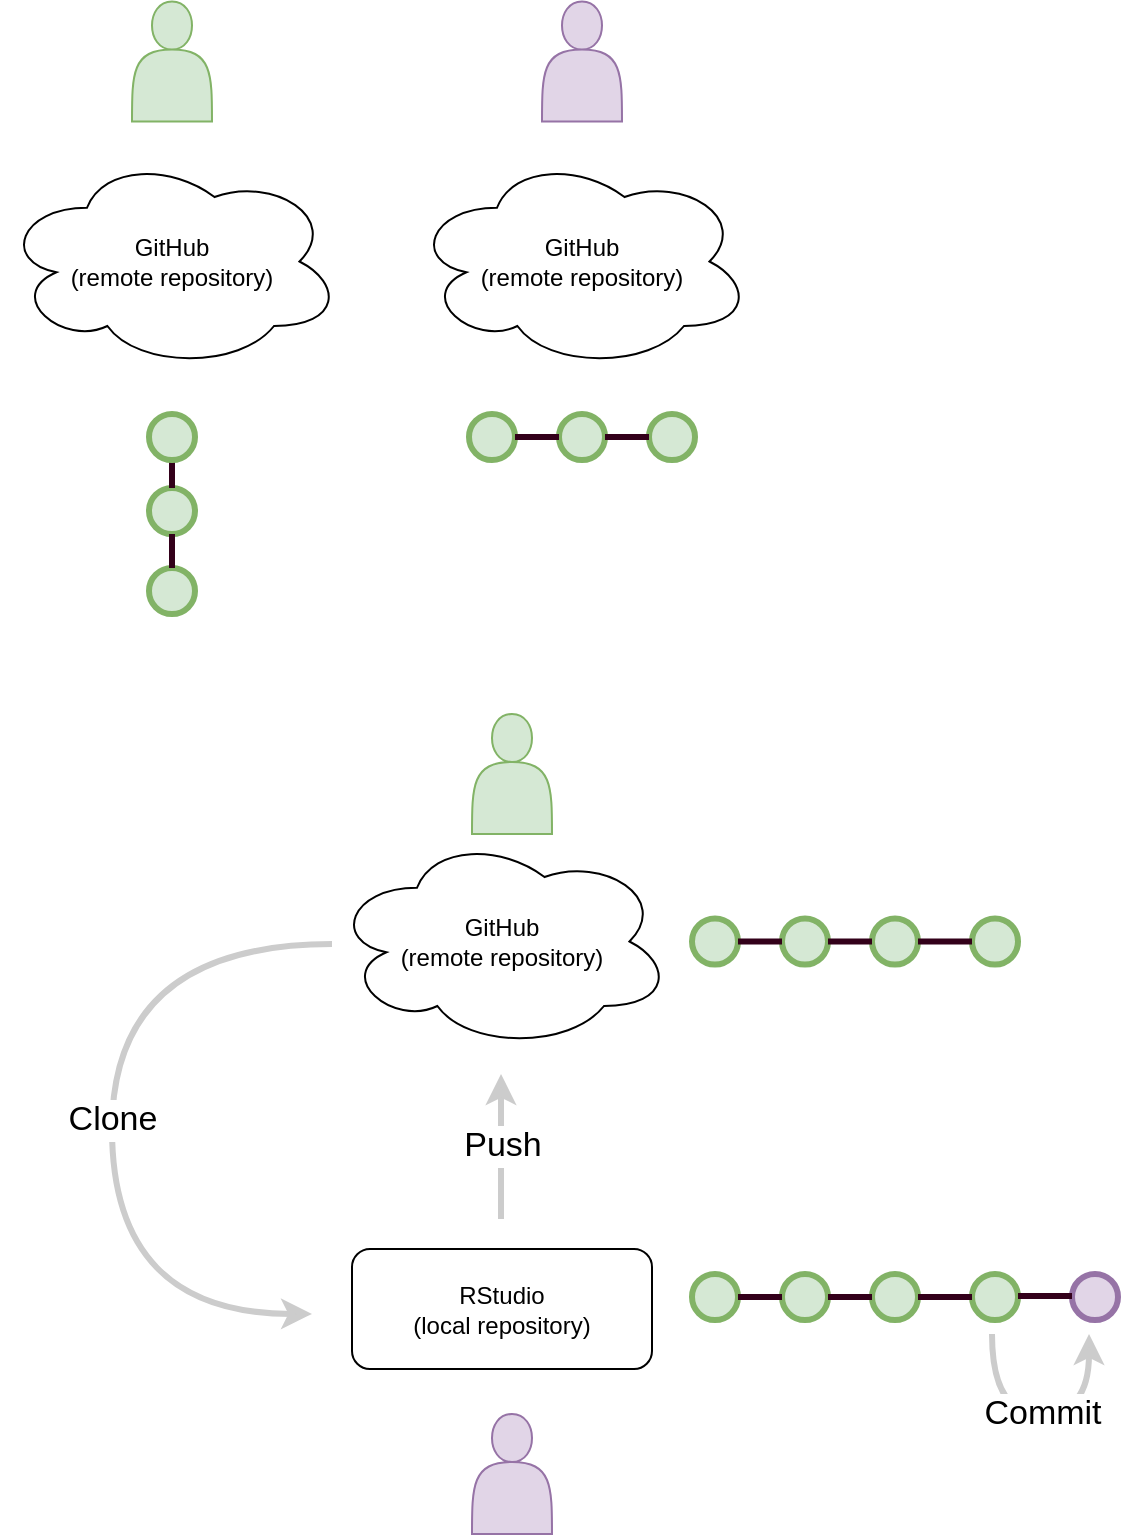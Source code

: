 <mxfile version="16.6.4" type="github">
  <diagram id="x7MlGXlHcSR0PO5Mygpb" name="Page-1">
    <mxGraphModel dx="1426" dy="792" grid="1" gridSize="10" guides="1" tooltips="1" connect="1" arrows="1" fold="1" page="1" pageScale="1" pageWidth="850" pageHeight="1100" math="0" shadow="0">
      <root>
        <mxCell id="0" />
        <mxCell id="1" parent="0" />
        <mxCell id="1jjd0BEGG7qsmMhBdb2S-7" value="" style="shape=actor;whiteSpace=wrap;html=1;fillColor=#d5e8d4;strokeColor=#82b366;" vertex="1" parent="1">
          <mxGeometry x="170" y="123.75" width="40" height="60" as="geometry" />
        </mxCell>
        <mxCell id="1jjd0BEGG7qsmMhBdb2S-9" value="&lt;div&gt;GitHub&lt;/div&gt;&lt;div&gt;(remote repository)&lt;/div&gt;" style="ellipse;shape=cloud;whiteSpace=wrap;html=1;" vertex="1" parent="1">
          <mxGeometry x="105" y="200" width="170" height="107.5" as="geometry" />
        </mxCell>
        <mxCell id="1jjd0BEGG7qsmMhBdb2S-22" value="" style="group" vertex="1" connectable="0" parent="1">
          <mxGeometry x="338.5" y="330" width="113" height="23" as="geometry" />
        </mxCell>
        <mxCell id="1jjd0BEGG7qsmMhBdb2S-23" value="" style="ellipse;whiteSpace=wrap;html=1;aspect=fixed;fillColor=#d5e8d4;strokeColor=#82b366;strokeWidth=3;" vertex="1" parent="1jjd0BEGG7qsmMhBdb2S-22">
          <mxGeometry width="23" height="23" as="geometry" />
        </mxCell>
        <mxCell id="1jjd0BEGG7qsmMhBdb2S-24" value="" style="ellipse;whiteSpace=wrap;html=1;aspect=fixed;fillColor=#d5e8d4;strokeColor=#82b366;strokeWidth=3;" vertex="1" parent="1jjd0BEGG7qsmMhBdb2S-22">
          <mxGeometry x="45" width="23" height="23" as="geometry" />
        </mxCell>
        <mxCell id="1jjd0BEGG7qsmMhBdb2S-25" value="" style="endArrow=none;html=1;rounded=0;fillColor=#d5e8d4;strokeColor=#33001A;strokeWidth=3;entryX=0;entryY=0.5;entryDx=0;entryDy=0;exitX=1;exitY=0.5;exitDx=0;exitDy=0;" edge="1" parent="1jjd0BEGG7qsmMhBdb2S-22" source="1jjd0BEGG7qsmMhBdb2S-23" target="1jjd0BEGG7qsmMhBdb2S-24">
          <mxGeometry width="50" height="50" relative="1" as="geometry">
            <mxPoint x="-81.88" y="10" as="sourcePoint" />
            <mxPoint x="48.12" as="targetPoint" />
          </mxGeometry>
        </mxCell>
        <mxCell id="1jjd0BEGG7qsmMhBdb2S-26" value="" style="ellipse;whiteSpace=wrap;html=1;aspect=fixed;fillColor=#d5e8d4;strokeColor=#82b366;strokeWidth=3;" vertex="1" parent="1jjd0BEGG7qsmMhBdb2S-22">
          <mxGeometry x="90" width="23" height="23" as="geometry" />
        </mxCell>
        <mxCell id="1jjd0BEGG7qsmMhBdb2S-27" value="" style="endArrow=none;html=1;rounded=0;fillColor=#d5e8d4;strokeColor=#33001A;strokeWidth=3;entryX=0;entryY=0.5;entryDx=0;entryDy=0;exitX=1;exitY=0.5;exitDx=0;exitDy=0;" edge="1" parent="1jjd0BEGG7qsmMhBdb2S-22" source="1jjd0BEGG7qsmMhBdb2S-24" target="1jjd0BEGG7qsmMhBdb2S-26">
          <mxGeometry width="50" height="50" relative="1" as="geometry">
            <mxPoint x="30" y="21.25" as="sourcePoint" />
            <mxPoint x="55" y="21.25" as="targetPoint" />
          </mxGeometry>
        </mxCell>
        <mxCell id="1jjd0BEGG7qsmMhBdb2S-28" value="" style="shape=actor;whiteSpace=wrap;html=1;fillColor=#e1d5e7;strokeColor=#9673a6;" vertex="1" parent="1">
          <mxGeometry x="375" y="123.75" width="40" height="60" as="geometry" />
        </mxCell>
        <mxCell id="1jjd0BEGG7qsmMhBdb2S-29" value="&lt;div&gt;GitHub&lt;/div&gt;&lt;div&gt;(remote repository)&lt;/div&gt;" style="ellipse;shape=cloud;whiteSpace=wrap;html=1;" vertex="1" parent="1">
          <mxGeometry x="310" y="200" width="170" height="107.5" as="geometry" />
        </mxCell>
        <mxCell id="1jjd0BEGG7qsmMhBdb2S-3" value="" style="ellipse;whiteSpace=wrap;html=1;aspect=fixed;fillColor=#d5e8d4;strokeColor=#82b366;strokeWidth=3;" vertex="1" parent="1">
          <mxGeometry x="178.5" y="367" width="23" height="23" as="geometry" />
        </mxCell>
        <mxCell id="1jjd0BEGG7qsmMhBdb2S-4" value="" style="endArrow=none;html=1;rounded=0;fillColor=#d5e8d4;strokeColor=#33001A;strokeWidth=3;exitX=0.5;exitY=1;exitDx=0;exitDy=0;entryX=0.5;entryY=0;entryDx=0;entryDy=0;" edge="1" parent="1" source="1jjd0BEGG7qsmMhBdb2S-2" target="1jjd0BEGG7qsmMhBdb2S-3">
          <mxGeometry width="50" height="50" relative="1" as="geometry">
            <mxPoint x="96.62" y="317" as="sourcePoint" />
            <mxPoint x="190" y="357" as="targetPoint" />
          </mxGeometry>
        </mxCell>
        <mxCell id="1jjd0BEGG7qsmMhBdb2S-5" value="" style="ellipse;whiteSpace=wrap;html=1;aspect=fixed;fillColor=#d5e8d4;strokeColor=#82b366;strokeWidth=3;" vertex="1" parent="1">
          <mxGeometry x="178.5" y="407" width="23" height="23" as="geometry" />
        </mxCell>
        <mxCell id="1jjd0BEGG7qsmMhBdb2S-31" value="" style="endArrow=none;html=1;rounded=0;fillColor=#d5e8d4;strokeColor=#33001A;strokeWidth=3;exitX=0.5;exitY=1;exitDx=0;exitDy=0;entryX=0.5;entryY=0;entryDx=0;entryDy=0;" edge="1" parent="1" source="1jjd0BEGG7qsmMhBdb2S-3" target="1jjd0BEGG7qsmMhBdb2S-5">
          <mxGeometry width="50" height="50" relative="1" as="geometry">
            <mxPoint x="215" y="390" as="sourcePoint" />
            <mxPoint x="215" y="427" as="targetPoint" />
          </mxGeometry>
        </mxCell>
        <mxCell id="1jjd0BEGG7qsmMhBdb2S-2" value="" style="ellipse;whiteSpace=wrap;html=1;aspect=fixed;fillColor=#d5e8d4;strokeColor=#82b366;strokeWidth=3;" vertex="1" parent="1">
          <mxGeometry x="178.5" y="330" width="23" height="23" as="geometry" />
        </mxCell>
        <mxCell id="1jjd0BEGG7qsmMhBdb2S-59" value="" style="shape=actor;whiteSpace=wrap;html=1;fillColor=#d5e8d4;strokeColor=#82b366;" vertex="1" parent="1">
          <mxGeometry x="340" y="480" width="40" height="60" as="geometry" />
        </mxCell>
        <mxCell id="1jjd0BEGG7qsmMhBdb2S-60" value="&lt;div&gt;GitHub&lt;/div&gt;&lt;div&gt;(remote repository)&lt;/div&gt;" style="ellipse;shape=cloud;whiteSpace=wrap;html=1;" vertex="1" parent="1">
          <mxGeometry x="270" y="540" width="170" height="107.5" as="geometry" />
        </mxCell>
        <mxCell id="1jjd0BEGG7qsmMhBdb2S-61" value="&lt;div&gt;RStudio&lt;/div&gt;&lt;div&gt;(local repository)&lt;br&gt;&lt;/div&gt;" style="rounded=1;whiteSpace=wrap;html=1;" vertex="1" parent="1">
          <mxGeometry x="280" y="747.5" width="150" height="60" as="geometry" />
        </mxCell>
        <mxCell id="1jjd0BEGG7qsmMhBdb2S-62" value="" style="endArrow=classic;html=1;rounded=0;fontSize=17;strokeColor=#CCCCCC;strokeWidth=3;edgeStyle=orthogonalEdgeStyle;elbow=vertical;curved=1;" edge="1" parent="1">
          <mxGeometry relative="1" as="geometry">
            <mxPoint x="270" y="595.05" as="sourcePoint" />
            <mxPoint x="260" y="779.95" as="targetPoint" />
            <Array as="points">
              <mxPoint x="160" y="595" />
              <mxPoint x="160" y="780" />
            </Array>
          </mxGeometry>
        </mxCell>
        <mxCell id="1jjd0BEGG7qsmMhBdb2S-63" value="Clone" style="edgeLabel;resizable=0;html=1;align=center;verticalAlign=middle;fontSize=17;strokeWidth=3;fillColor=#FFFFFF;" connectable="0" vertex="1" parent="1jjd0BEGG7qsmMhBdb2S-62">
          <mxGeometry relative="1" as="geometry" />
        </mxCell>
        <mxCell id="1jjd0BEGG7qsmMhBdb2S-64" value="" style="endArrow=classic;html=1;rounded=0;strokeColor=#CCCCCC;strokeWidth=3;" edge="1" parent="1">
          <mxGeometry relative="1" as="geometry">
            <mxPoint x="354.5" y="732.5" as="sourcePoint" />
            <mxPoint x="354.5" y="660" as="targetPoint" />
          </mxGeometry>
        </mxCell>
        <mxCell id="1jjd0BEGG7qsmMhBdb2S-65" value="&lt;div style=&quot;font-size: 17px;&quot;&gt;Push&lt;/div&gt;" style="edgeLabel;resizable=0;html=1;align=center;verticalAlign=middle;fontSize=17;" connectable="0" vertex="1" parent="1jjd0BEGG7qsmMhBdb2S-64">
          <mxGeometry relative="1" as="geometry" />
        </mxCell>
        <mxCell id="1jjd0BEGG7qsmMhBdb2S-66" value="" style="endArrow=classic;html=1;rounded=0;fontSize=17;strokeColor=#CCCCCC;strokeWidth=3;edgeStyle=orthogonalEdgeStyle;curved=1;" edge="1" parent="1">
          <mxGeometry relative="1" as="geometry">
            <mxPoint x="600" y="790" as="sourcePoint" />
            <mxPoint x="648.5" y="790" as="targetPoint" />
            <Array as="points">
              <mxPoint x="600.5" y="830" />
              <mxPoint x="648.5" y="830" />
              <mxPoint x="648.5" y="790" />
            </Array>
          </mxGeometry>
        </mxCell>
        <mxCell id="1jjd0BEGG7qsmMhBdb2S-67" value="Commit" style="edgeLabel;resizable=0;html=1;align=center;verticalAlign=middle;fontSize=17;" connectable="0" vertex="1" parent="1jjd0BEGG7qsmMhBdb2S-66">
          <mxGeometry relative="1" as="geometry" />
        </mxCell>
        <mxCell id="1jjd0BEGG7qsmMhBdb2S-68" value="" style="group" vertex="1" connectable="0" parent="1">
          <mxGeometry x="450" y="760" width="163" height="23" as="geometry" />
        </mxCell>
        <mxCell id="1jjd0BEGG7qsmMhBdb2S-69" value="" style="group" vertex="1" connectable="0" parent="1jjd0BEGG7qsmMhBdb2S-68">
          <mxGeometry width="113" height="23" as="geometry" />
        </mxCell>
        <mxCell id="1jjd0BEGG7qsmMhBdb2S-70" value="" style="ellipse;whiteSpace=wrap;html=1;aspect=fixed;fillColor=#d5e8d4;strokeColor=#82b366;strokeWidth=3;" vertex="1" parent="1jjd0BEGG7qsmMhBdb2S-69">
          <mxGeometry width="23" height="23" as="geometry" />
        </mxCell>
        <mxCell id="1jjd0BEGG7qsmMhBdb2S-71" value="" style="ellipse;whiteSpace=wrap;html=1;aspect=fixed;fillColor=#d5e8d4;strokeColor=#82b366;strokeWidth=3;" vertex="1" parent="1jjd0BEGG7qsmMhBdb2S-69">
          <mxGeometry x="45" width="23" height="23" as="geometry" />
        </mxCell>
        <mxCell id="1jjd0BEGG7qsmMhBdb2S-72" value="" style="endArrow=none;html=1;rounded=0;fillColor=#d5e8d4;strokeColor=#33001A;strokeWidth=3;entryX=0;entryY=0.5;entryDx=0;entryDy=0;exitX=1;exitY=0.5;exitDx=0;exitDy=0;" edge="1" parent="1jjd0BEGG7qsmMhBdb2S-69" source="1jjd0BEGG7qsmMhBdb2S-70" target="1jjd0BEGG7qsmMhBdb2S-71">
          <mxGeometry width="50" height="50" relative="1" as="geometry">
            <mxPoint x="-81.88" y="10" as="sourcePoint" />
            <mxPoint x="48.12" as="targetPoint" />
          </mxGeometry>
        </mxCell>
        <mxCell id="1jjd0BEGG7qsmMhBdb2S-73" value="" style="ellipse;whiteSpace=wrap;html=1;aspect=fixed;fillColor=#d5e8d4;strokeColor=#82b366;strokeWidth=3;" vertex="1" parent="1jjd0BEGG7qsmMhBdb2S-69">
          <mxGeometry x="90" width="23" height="23" as="geometry" />
        </mxCell>
        <mxCell id="1jjd0BEGG7qsmMhBdb2S-74" value="" style="endArrow=none;html=1;rounded=0;fillColor=#d5e8d4;strokeColor=#33001A;strokeWidth=3;entryX=0;entryY=0.5;entryDx=0;entryDy=0;exitX=1;exitY=0.5;exitDx=0;exitDy=0;" edge="1" parent="1jjd0BEGG7qsmMhBdb2S-69" source="1jjd0BEGG7qsmMhBdb2S-71" target="1jjd0BEGG7qsmMhBdb2S-73">
          <mxGeometry width="50" height="50" relative="1" as="geometry">
            <mxPoint x="30" y="21.25" as="sourcePoint" />
            <mxPoint x="55" y="21.25" as="targetPoint" />
          </mxGeometry>
        </mxCell>
        <mxCell id="1jjd0BEGG7qsmMhBdb2S-75" value="" style="ellipse;whiteSpace=wrap;html=1;aspect=fixed;fillColor=#d5e8d4;strokeColor=#82b366;strokeWidth=3;" vertex="1" parent="1jjd0BEGG7qsmMhBdb2S-68">
          <mxGeometry x="140" width="23" height="23" as="geometry" />
        </mxCell>
        <mxCell id="1jjd0BEGG7qsmMhBdb2S-76" value="" style="endArrow=none;html=1;rounded=0;fillColor=#d5e8d4;strokeColor=#33001A;strokeWidth=3;entryX=1;entryY=0.5;entryDx=0;entryDy=0;exitX=0;exitY=0.5;exitDx=0;exitDy=0;" edge="1" parent="1jjd0BEGG7qsmMhBdb2S-68" source="1jjd0BEGG7qsmMhBdb2S-75" target="1jjd0BEGG7qsmMhBdb2S-73">
          <mxGeometry width="50" height="50" relative="1" as="geometry">
            <mxPoint x="78" y="21.5" as="sourcePoint" />
            <mxPoint x="100" y="21.5" as="targetPoint" />
          </mxGeometry>
        </mxCell>
        <mxCell id="1jjd0BEGG7qsmMhBdb2S-77" value="" style="group" vertex="1" connectable="0" parent="1">
          <mxGeometry x="450" y="582.25" width="163" height="23" as="geometry" />
        </mxCell>
        <mxCell id="1jjd0BEGG7qsmMhBdb2S-78" value="" style="group" vertex="1" connectable="0" parent="1jjd0BEGG7qsmMhBdb2S-77">
          <mxGeometry width="113" height="23" as="geometry" />
        </mxCell>
        <mxCell id="1jjd0BEGG7qsmMhBdb2S-79" value="" style="ellipse;whiteSpace=wrap;html=1;aspect=fixed;fillColor=#d5e8d4;strokeColor=#82b366;strokeWidth=3;" vertex="1" parent="1jjd0BEGG7qsmMhBdb2S-78">
          <mxGeometry width="23" height="23" as="geometry" />
        </mxCell>
        <mxCell id="1jjd0BEGG7qsmMhBdb2S-80" value="" style="ellipse;whiteSpace=wrap;html=1;aspect=fixed;fillColor=#d5e8d4;strokeColor=#82b366;strokeWidth=3;" vertex="1" parent="1jjd0BEGG7qsmMhBdb2S-78">
          <mxGeometry x="45" width="23" height="23" as="geometry" />
        </mxCell>
        <mxCell id="1jjd0BEGG7qsmMhBdb2S-81" value="" style="endArrow=none;html=1;rounded=0;fillColor=#d5e8d4;strokeColor=#33001A;strokeWidth=3;entryX=0;entryY=0.5;entryDx=0;entryDy=0;exitX=1;exitY=0.5;exitDx=0;exitDy=0;" edge="1" parent="1jjd0BEGG7qsmMhBdb2S-78" source="1jjd0BEGG7qsmMhBdb2S-79" target="1jjd0BEGG7qsmMhBdb2S-80">
          <mxGeometry width="50" height="50" relative="1" as="geometry">
            <mxPoint x="-81.88" y="10" as="sourcePoint" />
            <mxPoint x="48.12" as="targetPoint" />
          </mxGeometry>
        </mxCell>
        <mxCell id="1jjd0BEGG7qsmMhBdb2S-82" value="" style="ellipse;whiteSpace=wrap;html=1;aspect=fixed;fillColor=#d5e8d4;strokeColor=#82b366;strokeWidth=3;" vertex="1" parent="1jjd0BEGG7qsmMhBdb2S-78">
          <mxGeometry x="90" width="23" height="23" as="geometry" />
        </mxCell>
        <mxCell id="1jjd0BEGG7qsmMhBdb2S-83" value="" style="endArrow=none;html=1;rounded=0;fillColor=#d5e8d4;strokeColor=#33001A;strokeWidth=3;entryX=0;entryY=0.5;entryDx=0;entryDy=0;exitX=1;exitY=0.5;exitDx=0;exitDy=0;" edge="1" parent="1jjd0BEGG7qsmMhBdb2S-78" source="1jjd0BEGG7qsmMhBdb2S-80" target="1jjd0BEGG7qsmMhBdb2S-82">
          <mxGeometry width="50" height="50" relative="1" as="geometry">
            <mxPoint x="30" y="21.25" as="sourcePoint" />
            <mxPoint x="55" y="21.25" as="targetPoint" />
          </mxGeometry>
        </mxCell>
        <mxCell id="1jjd0BEGG7qsmMhBdb2S-84" value="" style="ellipse;whiteSpace=wrap;html=1;aspect=fixed;fillColor=#d5e8d4;strokeColor=#82b366;strokeWidth=3;" vertex="1" parent="1jjd0BEGG7qsmMhBdb2S-77">
          <mxGeometry x="140" width="23" height="23" as="geometry" />
        </mxCell>
        <mxCell id="1jjd0BEGG7qsmMhBdb2S-85" value="" style="endArrow=none;html=1;rounded=0;fillColor=#d5e8d4;strokeColor=#33001A;strokeWidth=3;entryX=1;entryY=0.5;entryDx=0;entryDy=0;exitX=0;exitY=0.5;exitDx=0;exitDy=0;" edge="1" parent="1jjd0BEGG7qsmMhBdb2S-77" source="1jjd0BEGG7qsmMhBdb2S-84" target="1jjd0BEGG7qsmMhBdb2S-82">
          <mxGeometry width="50" height="50" relative="1" as="geometry">
            <mxPoint x="78" y="21.5" as="sourcePoint" />
            <mxPoint x="100" y="21.5" as="targetPoint" />
          </mxGeometry>
        </mxCell>
        <mxCell id="1jjd0BEGG7qsmMhBdb2S-86" value="" style="shape=actor;whiteSpace=wrap;html=1;fillColor=#e1d5e7;strokeColor=#9673a6;" vertex="1" parent="1">
          <mxGeometry x="340" y="830" width="40" height="60" as="geometry" />
        </mxCell>
        <mxCell id="1jjd0BEGG7qsmMhBdb2S-87" value="" style="ellipse;whiteSpace=wrap;html=1;aspect=fixed;fillColor=#e1d5e7;strokeColor=#9673a6;strokeWidth=3;" vertex="1" parent="1">
          <mxGeometry x="640" y="760" width="23" height="23" as="geometry" />
        </mxCell>
        <mxCell id="1jjd0BEGG7qsmMhBdb2S-88" value="" style="endArrow=none;html=1;rounded=0;fillColor=#d5e8d4;strokeColor=#33001A;strokeWidth=3;entryX=1;entryY=0.5;entryDx=0;entryDy=0;exitX=0;exitY=0.5;exitDx=0;exitDy=0;" edge="1" parent="1">
          <mxGeometry width="50" height="50" relative="1" as="geometry">
            <mxPoint x="640" y="771" as="sourcePoint" />
            <mxPoint x="613" y="771" as="targetPoint" />
          </mxGeometry>
        </mxCell>
      </root>
    </mxGraphModel>
  </diagram>
</mxfile>
